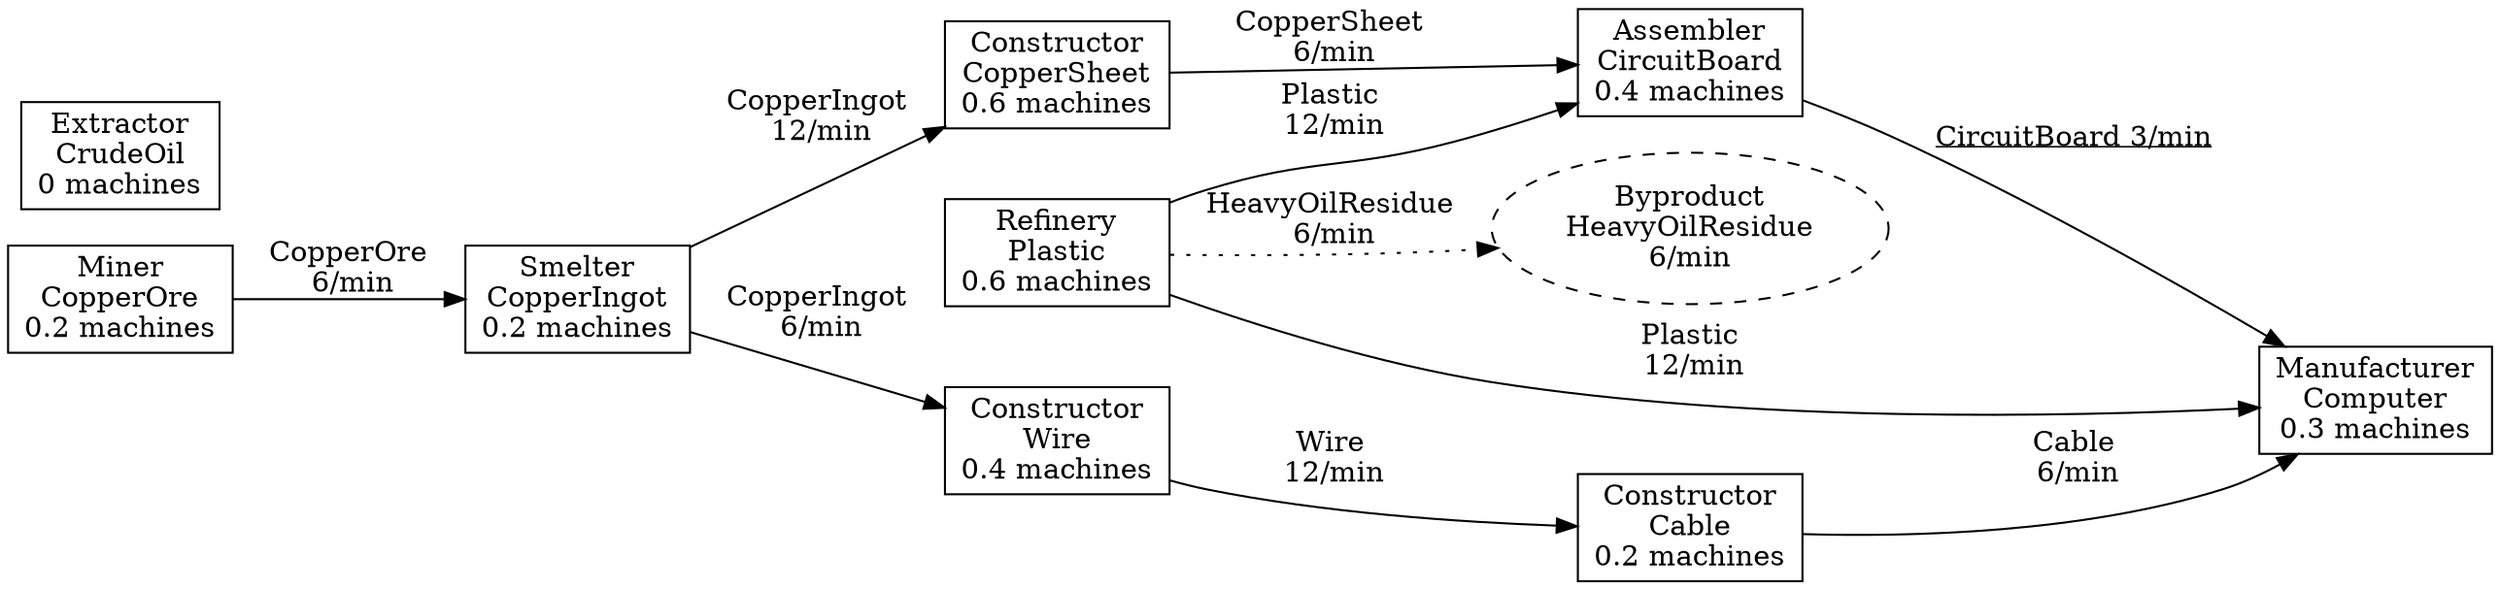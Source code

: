 digraph G {
rankdir=LR;
"32854180" [label="Manufacturer\nComputer\n0.3 machines", shape=box];
"27252167" [label="Assembler\nCircuitBoard\n0.4 machines", shape=box];
"27252167" -> "32854180" [label=< <U>CircuitBoard
 3/min</U> >];
"21083178" [label="Refinery\nPlastic\n0.6 machines", shape=box];
"21083178" -> "32854180" [label="Plastic
 12/min"];
"21083178" -> "27252167" [label="Plastic
 12/min"];
"byproduct_21083178_HeavyOilResidue" [label="Byproduct
HeavyOilResidue
6/min", shape=ellipse, style=dashed];
"21083178" -> "byproduct_21083178_HeavyOilResidue" [label="HeavyOilResidue
 6/min",style=dotted];
"59941933" [label="Smelter\nCopperIngot\n0.2 machines", shape=box];
"59941933" -> "23458411" [label="CopperIngot
 6/min"];
"59941933" -> "43942917" [label="CopperIngot
 12/min"];
"23458411" [label="Constructor\nWire\n0.4 machines", shape=box];
"23458411" -> "9799115" [label="Wire
 12/min"];
"9799115" [label="Constructor\nCable\n0.2 machines", shape=box];
"9799115" -> "32854180" [label="Cable
 6/min"];
"43942917" [label="Constructor\nCopperSheet\n0.6 machines", shape=box];
"43942917" -> "27252167" [label="CopperSheet
 6/min"];
"1707556" [label="Extractor\nCrudeOil\n0 machines", shape=box];
"2606490" [label="Miner\nCopperOre\n0.2 machines", shape=box];
"2606490" -> "59941933" [label="CopperOre
 6/min"];
}
